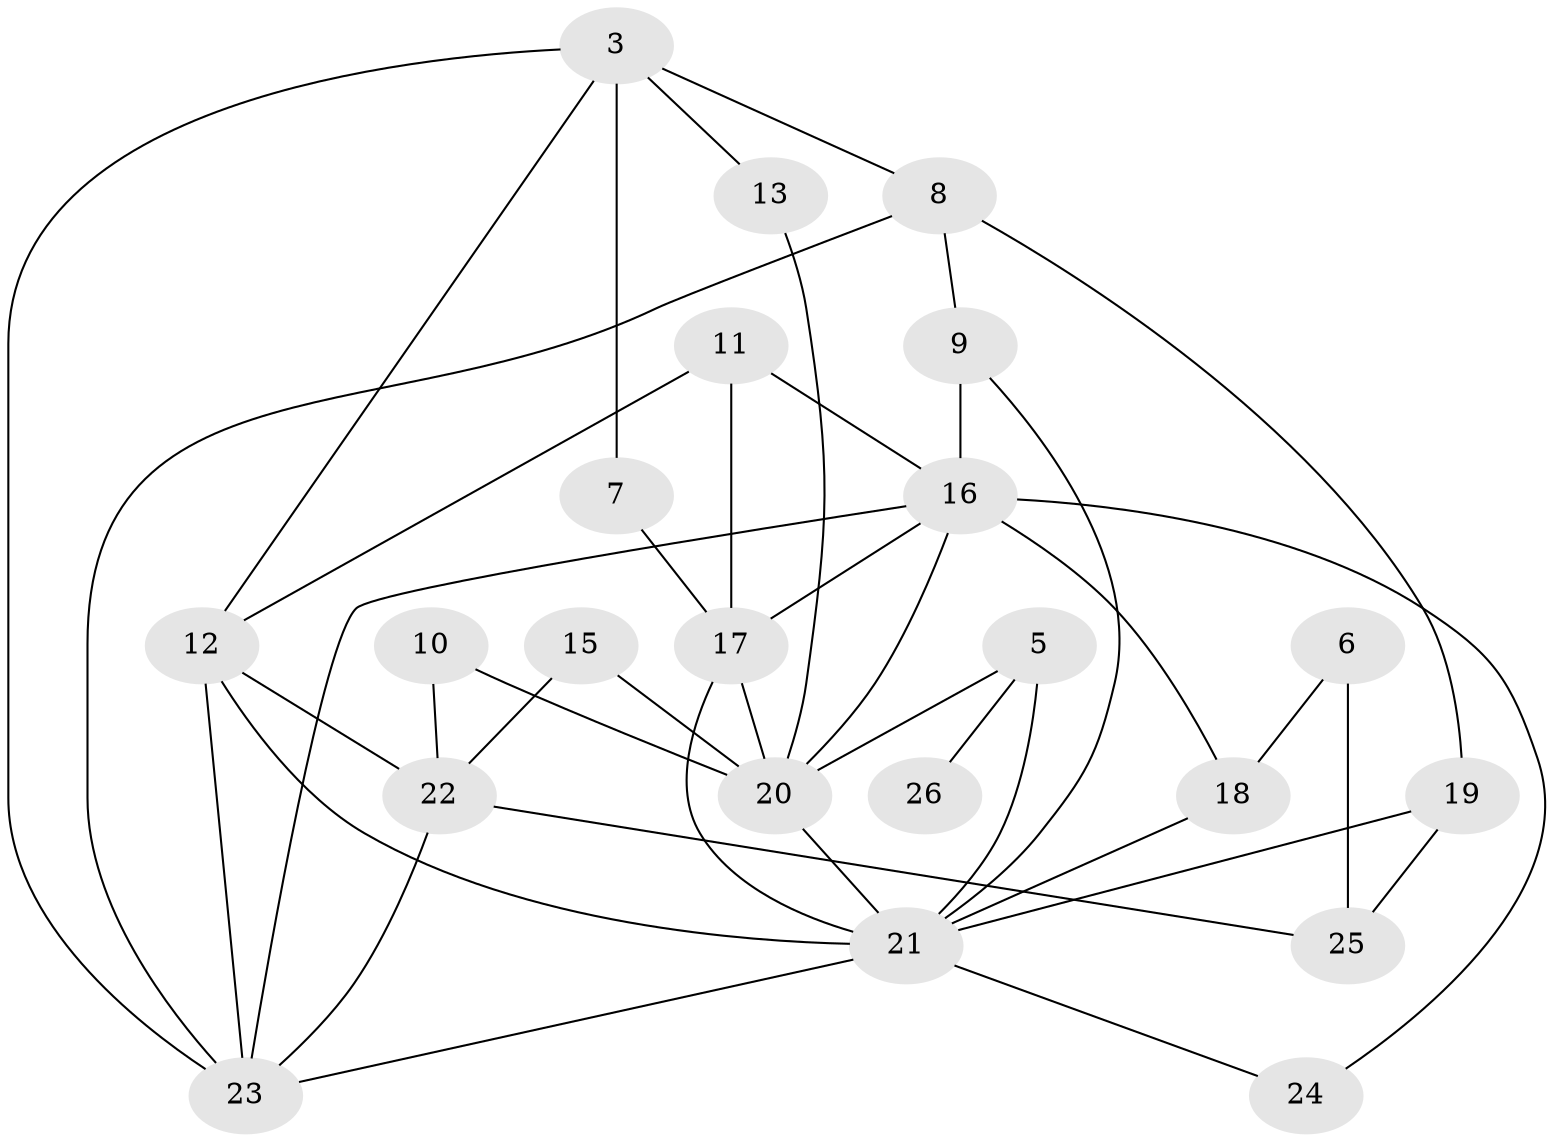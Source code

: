 // original degree distribution, {3: 0.2549019607843137, 4: 0.1568627450980392, 0: 0.0784313725490196, 1: 0.11764705882352941, 2: 0.23529411764705882, 5: 0.13725490196078433, 6: 0.0196078431372549}
// Generated by graph-tools (version 1.1) at 2025/49/03/09/25 03:49:11]
// undirected, 22 vertices, 42 edges
graph export_dot {
graph [start="1"]
  node [color=gray90,style=filled];
  3;
  5;
  6;
  7;
  8;
  9;
  10;
  11;
  12;
  13;
  15;
  16;
  17;
  18;
  19;
  20;
  21;
  22;
  23;
  24;
  25;
  26;
  3 -- 7 [weight=1.0];
  3 -- 8 [weight=1.0];
  3 -- 12 [weight=1.0];
  3 -- 13 [weight=1.0];
  3 -- 23 [weight=1.0];
  5 -- 20 [weight=1.0];
  5 -- 21 [weight=1.0];
  5 -- 26 [weight=1.0];
  6 -- 18 [weight=1.0];
  6 -- 25 [weight=1.0];
  7 -- 17 [weight=1.0];
  8 -- 9 [weight=1.0];
  8 -- 19 [weight=1.0];
  8 -- 23 [weight=1.0];
  9 -- 16 [weight=1.0];
  9 -- 21 [weight=1.0];
  10 -- 20 [weight=1.0];
  10 -- 22 [weight=1.0];
  11 -- 12 [weight=1.0];
  11 -- 16 [weight=1.0];
  11 -- 17 [weight=1.0];
  12 -- 21 [weight=1.0];
  12 -- 22 [weight=1.0];
  12 -- 23 [weight=1.0];
  13 -- 20 [weight=1.0];
  15 -- 20 [weight=1.0];
  15 -- 22 [weight=1.0];
  16 -- 17 [weight=1.0];
  16 -- 18 [weight=2.0];
  16 -- 20 [weight=1.0];
  16 -- 23 [weight=1.0];
  16 -- 24 [weight=1.0];
  17 -- 20 [weight=1.0];
  17 -- 21 [weight=1.0];
  18 -- 21 [weight=1.0];
  19 -- 21 [weight=1.0];
  19 -- 25 [weight=1.0];
  20 -- 21 [weight=2.0];
  21 -- 23 [weight=1.0];
  21 -- 24 [weight=1.0];
  22 -- 23 [weight=1.0];
  22 -- 25 [weight=1.0];
}
